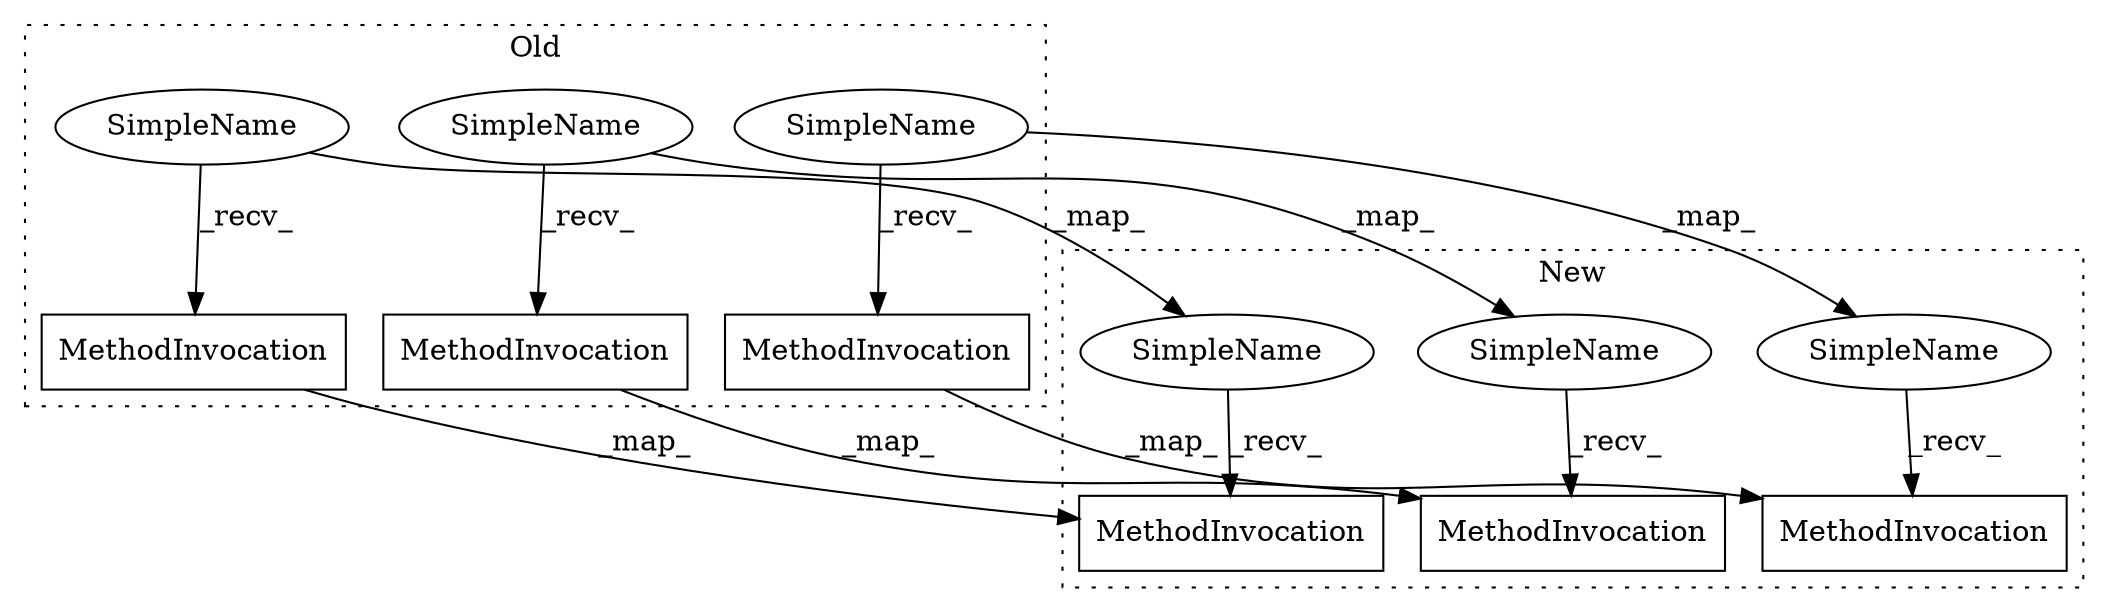 digraph G {
subgraph cluster0 {
2 [label="MethodInvocation" a="32" s="1465,1473" l="7,1" shape="box"];
4 [label="MethodInvocation" a="32" s="1830,1838" l="7,1" shape="box"];
5 [label="MethodInvocation" a="32" s="2229,2237" l="7,1" shape="box"];
8 [label="SimpleName" a="42" s="1823" l="6" shape="ellipse"];
10 [label="SimpleName" a="42" s="1458" l="6" shape="ellipse"];
11 [label="SimpleName" a="42" s="2222" l="6" shape="ellipse"];
label = "Old";
style="dotted";
}
subgraph cluster1 {
1 [label="MethodInvocation" a="32" s="1269,1277" l="7,1" shape="box"];
3 [label="MethodInvocation" a="32" s="1786,1794" l="7,1" shape="box"];
6 [label="MethodInvocation" a="32" s="860,868" l="7,1" shape="box"];
7 [label="SimpleName" a="42" s="1264" l="4" shape="ellipse"];
9 [label="SimpleName" a="42" s="855" l="4" shape="ellipse"];
12 [label="SimpleName" a="42" s="1781" l="4" shape="ellipse"];
label = "New";
style="dotted";
}
2 -> 1 [label="_map_"];
4 -> 6 [label="_map_"];
5 -> 3 [label="_map_"];
7 -> 1 [label="_recv_"];
8 -> 9 [label="_map_"];
8 -> 4 [label="_recv_"];
9 -> 6 [label="_recv_"];
10 -> 7 [label="_map_"];
10 -> 2 [label="_recv_"];
11 -> 12 [label="_map_"];
11 -> 5 [label="_recv_"];
12 -> 3 [label="_recv_"];
}